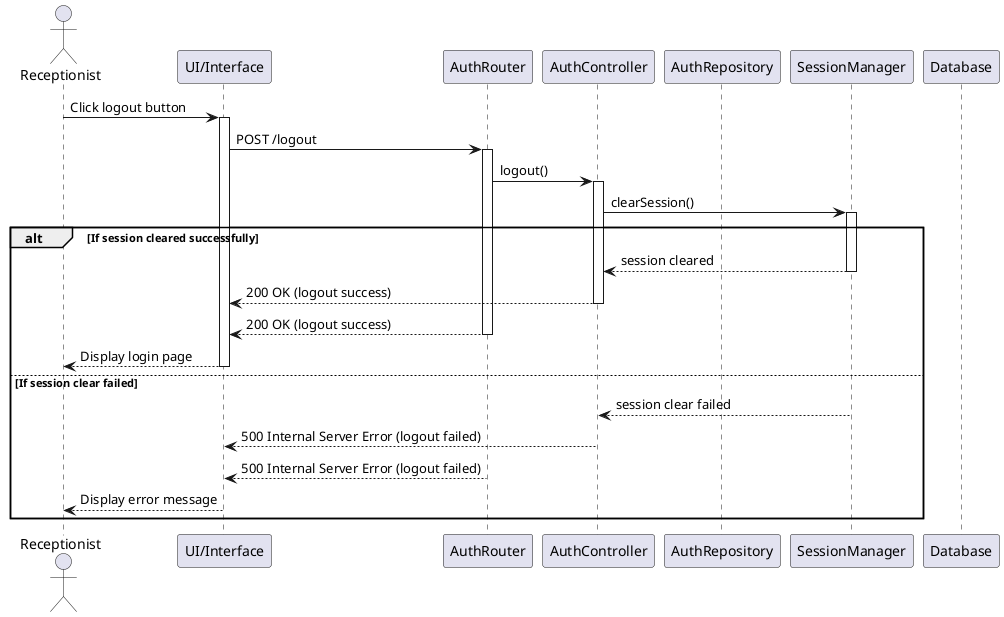 @startuml
actor Receptionist
participant "UI/Interface" as UI
participant "AuthRouter" as Router
participant "AuthController" as Controller
participant "AuthRepository" as Repository
participant "SessionManager" as SessionManager
participant "Database" as DB

Receptionist -> UI: Click logout button
activate UI
UI -> Router: POST /logout
activate Router
Router -> Controller: logout()
activate Controller
Controller -> SessionManager: clearSession()
activate SessionManager

alt If session cleared successfully
    SessionManager --> Controller: session cleared
    deactivate SessionManager
    Controller --> UI: 200 OK (logout success)
    deactivate Controller
    Router --> UI: 200 OK (logout success)
    deactivate Router
    UI --> Receptionist: Display login page
    deactivate UI
else If session clear failed
    SessionManager --> Controller: session clear failed
    deactivate SessionManager
    Controller --> UI: 500 Internal Server Error (logout failed)
    deactivate Controller
    Router --> UI: 500 Internal Server Error (logout failed)
    deactivate Router
    UI --> Receptionist: Display error message
    deactivate UI
end
@enduml
